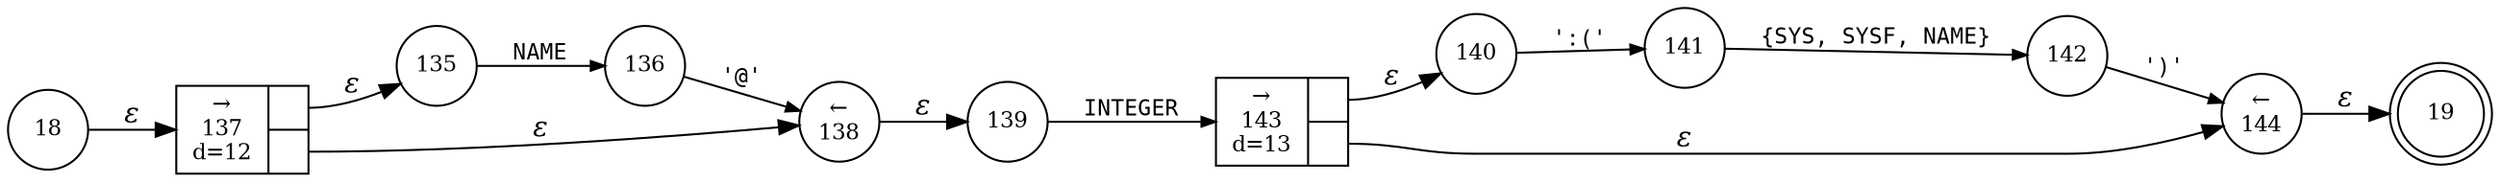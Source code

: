 digraph ATN {
rankdir=LR;
s19[fontsize=11, label="19", shape=doublecircle, fixedsize=true, width=.6];
s144[fontsize=11,label="&larr;\n144", shape=circle, fixedsize=true, width=.55, peripheries=1];
s18[fontsize=11,label="18", shape=circle, fixedsize=true, width=.55, peripheries=1];
s135[fontsize=11,label="135", shape=circle, fixedsize=true, width=.55, peripheries=1];
s136[fontsize=11,label="136", shape=circle, fixedsize=true, width=.55, peripheries=1];
s137[fontsize=11,label="{&rarr;\n137\nd=12|{<p0>|<p1>}}", shape=record, fixedsize=false, peripheries=1];
s138[fontsize=11,label="&larr;\n138", shape=circle, fixedsize=true, width=.55, peripheries=1];
s139[fontsize=11,label="139", shape=circle, fixedsize=true, width=.55, peripheries=1];
s140[fontsize=11,label="140", shape=circle, fixedsize=true, width=.55, peripheries=1];
s141[fontsize=11,label="141", shape=circle, fixedsize=true, width=.55, peripheries=1];
s142[fontsize=11,label="142", shape=circle, fixedsize=true, width=.55, peripheries=1];
s143[fontsize=11,label="{&rarr;\n143\nd=13|{<p0>|<p1>}}", shape=record, fixedsize=false, peripheries=1];
s18 -> s137 [fontname="Times-Italic", label="&epsilon;"];
s137:p0 -> s135 [fontname="Times-Italic", label="&epsilon;"];
s137:p1 -> s138 [fontname="Times-Italic", label="&epsilon;"];
s135 -> s136 [fontsize=11, fontname="Courier", arrowsize=.7, label = "NAME", arrowhead = normal];
s138 -> s139 [fontname="Times-Italic", label="&epsilon;"];
s136 -> s138 [fontsize=11, fontname="Courier", arrowsize=.7, label = "'@'", arrowhead = normal];
s139 -> s143 [fontsize=11, fontname="Courier", arrowsize=.7, label = "INTEGER", arrowhead = normal];
s143:p0 -> s140 [fontname="Times-Italic", label="&epsilon;"];
s143:p1 -> s144 [fontname="Times-Italic", label="&epsilon;"];
s140 -> s141 [fontsize=11, fontname="Courier", arrowsize=.7, label = "':('", arrowhead = normal];
s144 -> s19 [fontname="Times-Italic", label="&epsilon;"];
s141 -> s142 [fontsize=11, fontname="Courier", arrowsize=.7, label = "{SYS, SYSF, NAME}", arrowhead = normal];
s142 -> s144 [fontsize=11, fontname="Courier", arrowsize=.7, label = "')'", arrowhead = normal];
}